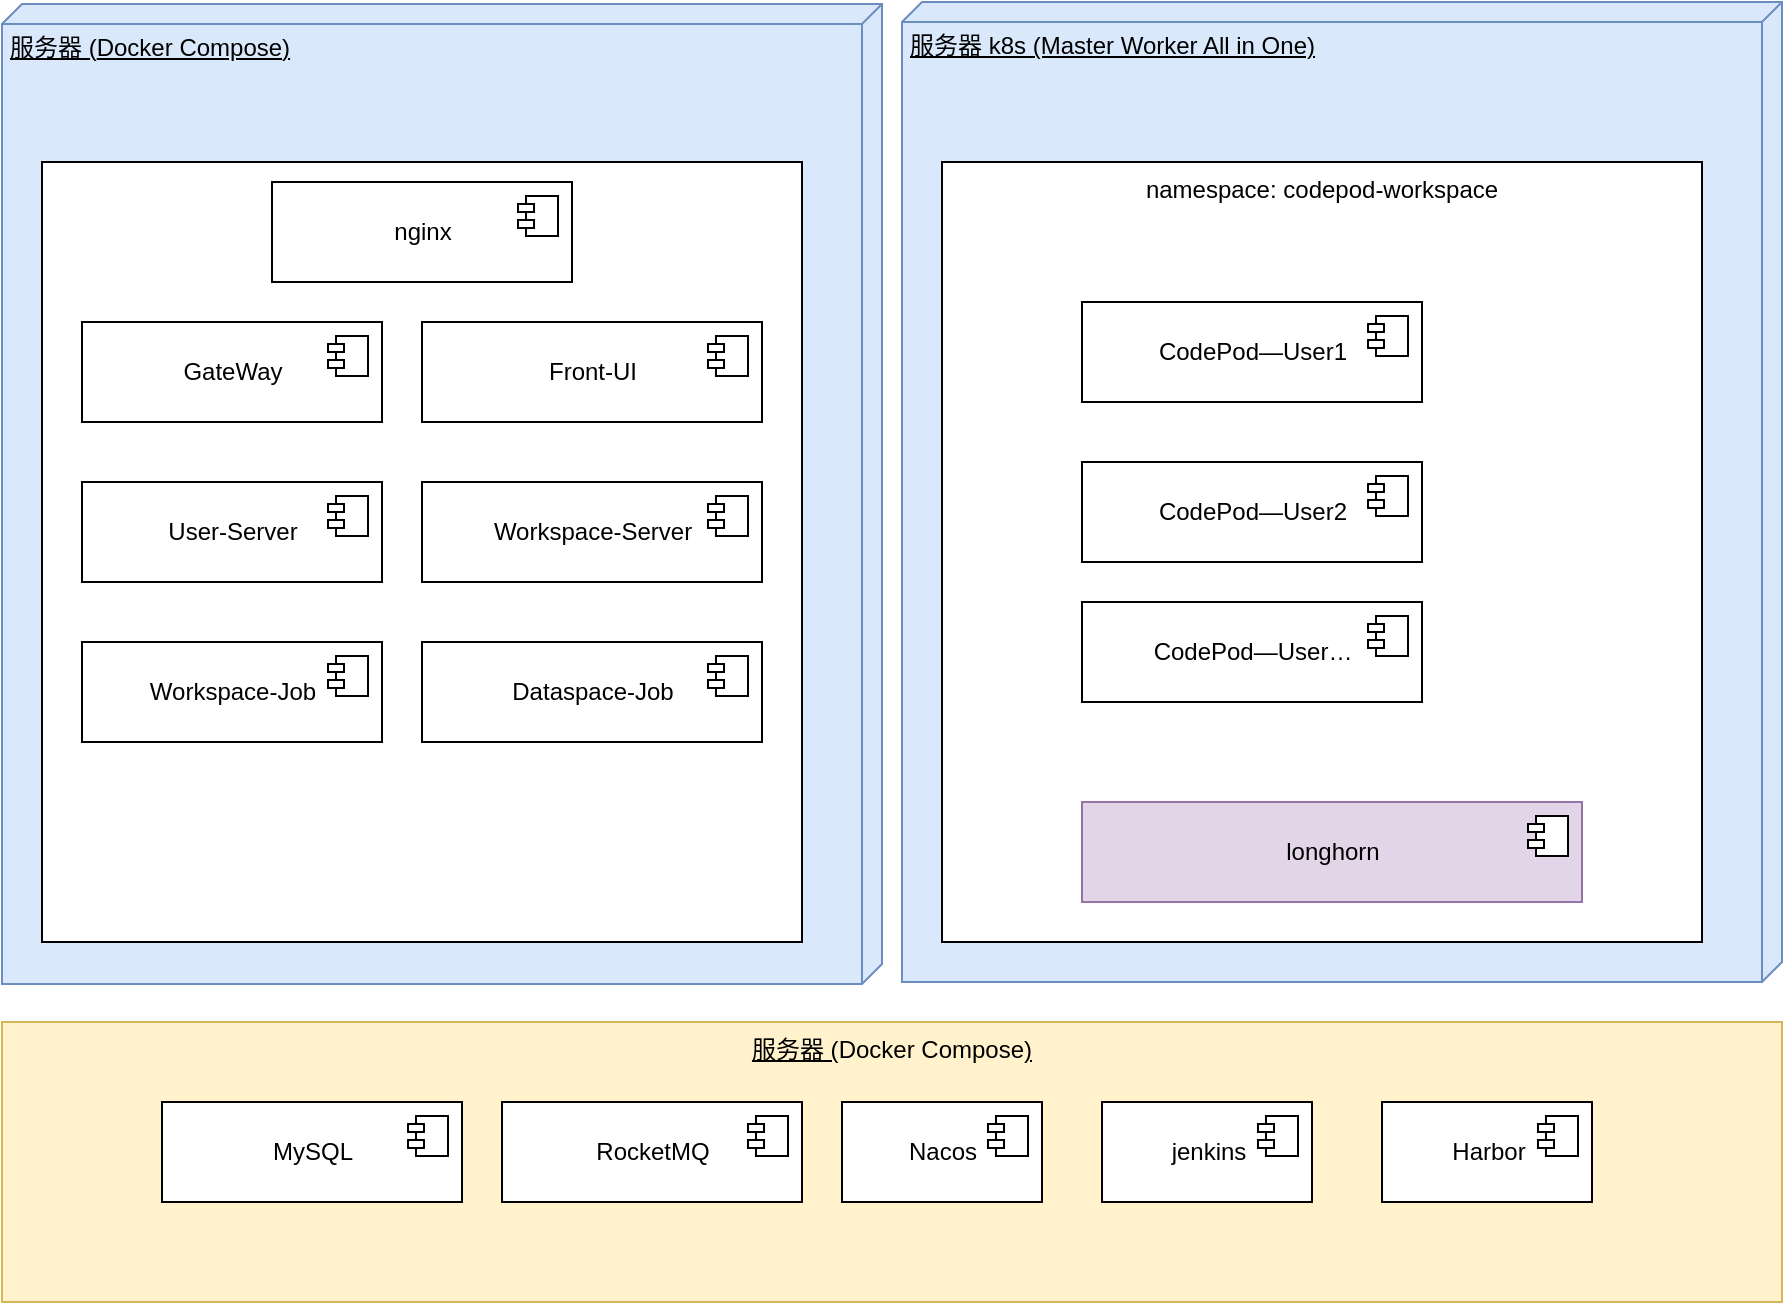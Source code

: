 <mxfile>
    <diagram id="CAmtWDYfucujsJTvXxFi" name="测开环境">
        <mxGraphModel dx="1153" dy="689" grid="1" gridSize="10" guides="1" tooltips="1" connect="1" arrows="1" fold="1" page="1" pageScale="1" pageWidth="827" pageHeight="1169" background="#ffffff" math="0" shadow="0">
            <root>
                <mxCell id="0"/>
                <mxCell id="1" parent="0"/>
                <mxCell id="vGkjnUvjGcAgrpxK7sE_-58" value="服务器 (&lt;span style=&quot;text-align: center;&quot;&gt;Docker Compose&lt;/span&gt;)" style="verticalAlign=top;align=left;spacingTop=8;spacingLeft=2;spacingRight=12;shape=cube;size=10;direction=south;fontStyle=4;html=1;fillColor=#dae8fc;strokeColor=#6c8ebf;" vertex="1" parent="1">
                    <mxGeometry x="240" y="281" width="440" height="490" as="geometry"/>
                </mxCell>
                <mxCell id="17" value="服务器 k8s (Master Worker All in One)" style="verticalAlign=top;align=left;spacingTop=8;spacingLeft=2;spacingRight=12;shape=cube;size=10;direction=south;fontStyle=4;html=1;fillColor=#dae8fc;strokeColor=#6c8ebf;" parent="1" vertex="1">
                    <mxGeometry x="690" y="280" width="440" height="490" as="geometry"/>
                </mxCell>
                <mxCell id="18" value="" style="rounded=0;whiteSpace=wrap;html=1;verticalAlign=top;" parent="1" vertex="1">
                    <mxGeometry x="260" y="360" width="380" height="390" as="geometry"/>
                </mxCell>
                <mxCell id="11" value="GateWay" style="html=1;dropTarget=0;movable=1;resizable=1;rotatable=1;deletable=1;editable=1;connectable=1;" parent="1" vertex="1">
                    <mxGeometry x="280" y="440" width="150" height="50" as="geometry"/>
                </mxCell>
                <mxCell id="12" value="" style="shape=module;jettyWidth=8;jettyHeight=4;" parent="11" vertex="1">
                    <mxGeometry x="1" width="20" height="20" relative="1" as="geometry">
                        <mxPoint x="-27" y="7" as="offset"/>
                    </mxGeometry>
                </mxCell>
                <mxCell id="20" value="User-Server" style="html=1;dropTarget=0;movable=1;resizable=1;rotatable=1;deletable=1;editable=1;connectable=1;" parent="1" vertex="1">
                    <mxGeometry x="280" y="520" width="150" height="50" as="geometry"/>
                </mxCell>
                <mxCell id="21" value="" style="shape=module;jettyWidth=8;jettyHeight=4;" parent="20" vertex="1">
                    <mxGeometry x="1" width="20" height="20" relative="1" as="geometry">
                        <mxPoint x="-27" y="7" as="offset"/>
                    </mxGeometry>
                </mxCell>
                <mxCell id="22" value="Workspace-Server" style="html=1;dropTarget=0;movable=1;resizable=1;rotatable=1;deletable=1;editable=1;connectable=1;" parent="1" vertex="1">
                    <mxGeometry x="450" y="520" width="170" height="50" as="geometry"/>
                </mxCell>
                <mxCell id="23" value="" style="shape=module;jettyWidth=8;jettyHeight=4;" parent="22" vertex="1">
                    <mxGeometry x="1" width="20" height="20" relative="1" as="geometry">
                        <mxPoint x="-27" y="7" as="offset"/>
                    </mxGeometry>
                </mxCell>
                <mxCell id="24" value="Workspace-Job" style="html=1;dropTarget=0;movable=1;resizable=1;rotatable=1;deletable=1;editable=1;connectable=1;" parent="1" vertex="1">
                    <mxGeometry x="280" y="600" width="150" height="50" as="geometry"/>
                </mxCell>
                <mxCell id="25" value="" style="shape=module;jettyWidth=8;jettyHeight=4;" parent="24" vertex="1">
                    <mxGeometry x="1" width="20" height="20" relative="1" as="geometry">
                        <mxPoint x="-27" y="7" as="offset"/>
                    </mxGeometry>
                </mxCell>
                <mxCell id="26" value="Dataspace-Job" style="html=1;dropTarget=0;movable=1;resizable=1;rotatable=1;deletable=1;editable=1;connectable=1;" parent="1" vertex="1">
                    <mxGeometry x="450" y="600" width="170" height="50" as="geometry"/>
                </mxCell>
                <mxCell id="27" value="" style="shape=module;jettyWidth=8;jettyHeight=4;" parent="26" vertex="1">
                    <mxGeometry x="1" width="20" height="20" relative="1" as="geometry">
                        <mxPoint x="-27" y="7" as="offset"/>
                    </mxGeometry>
                </mxCell>
                <mxCell id="28" value="namespace: codepod-workspace" style="rounded=0;whiteSpace=wrap;html=1;verticalAlign=top;" parent="1" vertex="1">
                    <mxGeometry x="710" y="360" width="380" height="390" as="geometry"/>
                </mxCell>
                <mxCell id="29" value="CodePod—User1" style="html=1;dropTarget=0;movable=1;resizable=1;rotatable=1;deletable=1;editable=1;connectable=1;" parent="1" vertex="1">
                    <mxGeometry x="780" y="430" width="170" height="50" as="geometry"/>
                </mxCell>
                <mxCell id="30" value="" style="shape=module;jettyWidth=8;jettyHeight=4;" parent="29" vertex="1">
                    <mxGeometry x="1" width="20" height="20" relative="1" as="geometry">
                        <mxPoint x="-27" y="7" as="offset"/>
                    </mxGeometry>
                </mxCell>
                <mxCell id="31" value="CodePod—User2" style="html=1;dropTarget=0;movable=1;resizable=1;rotatable=1;deletable=1;editable=1;connectable=1;" parent="1" vertex="1">
                    <mxGeometry x="780" y="510" width="170" height="50" as="geometry"/>
                </mxCell>
                <mxCell id="32" value="" style="shape=module;jettyWidth=8;jettyHeight=4;" parent="31" vertex="1">
                    <mxGeometry x="1" width="20" height="20" relative="1" as="geometry">
                        <mxPoint x="-27" y="7" as="offset"/>
                    </mxGeometry>
                </mxCell>
                <mxCell id="33" value="CodePod—User…" style="html=1;dropTarget=0;movable=1;resizable=1;rotatable=1;deletable=1;editable=1;connectable=1;" parent="1" vertex="1">
                    <mxGeometry x="780" y="580" width="170" height="50" as="geometry"/>
                </mxCell>
                <mxCell id="34" value="" style="shape=module;jettyWidth=8;jettyHeight=4;" parent="33" vertex="1">
                    <mxGeometry x="1" width="20" height="20" relative="1" as="geometry">
                        <mxPoint x="-27" y="7" as="offset"/>
                    </mxGeometry>
                </mxCell>
                <mxCell id="45" value="nginx" style="html=1;dropTarget=0;movable=1;resizable=1;rotatable=1;deletable=1;editable=1;connectable=1;" parent="1" vertex="1">
                    <mxGeometry x="375" y="370" width="150" height="50" as="geometry"/>
                </mxCell>
                <mxCell id="46" value="" style="shape=module;jettyWidth=8;jettyHeight=4;" parent="45" vertex="1">
                    <mxGeometry x="1" width="20" height="20" relative="1" as="geometry">
                        <mxPoint x="-27" y="7" as="offset"/>
                    </mxGeometry>
                </mxCell>
                <mxCell id="50" value="Front-UI" style="html=1;dropTarget=0;movable=1;resizable=1;rotatable=1;deletable=1;editable=1;connectable=1;" parent="1" vertex="1">
                    <mxGeometry x="450" y="440" width="170" height="50" as="geometry"/>
                </mxCell>
                <mxCell id="51" value="" style="shape=module;jettyWidth=8;jettyHeight=4;" parent="50" vertex="1">
                    <mxGeometry x="1" width="20" height="20" relative="1" as="geometry">
                        <mxPoint x="-27" y="7" as="offset"/>
                    </mxGeometry>
                </mxCell>
                <mxCell id="1ZqNvHrauiWmupzvo6dR-59" value="&lt;span style=&quot;text-align: left; text-decoration-line: underline;&quot;&gt;服务器 (&lt;/span&gt;&lt;span style=&quot;border-color: var(--border-color);&quot;&gt;Docker Compose&lt;/span&gt;&lt;span style=&quot;text-align: left; text-decoration-line: underline;&quot;&gt;)&lt;/span&gt;" style="rounded=0;whiteSpace=wrap;html=1;verticalAlign=top;fillColor=#fff2cc;strokeColor=#d6b656;" parent="1" vertex="1">
                    <mxGeometry x="240" y="790" width="890" height="140" as="geometry"/>
                </mxCell>
                <mxCell id="36" value="MySQL" style="html=1;dropTarget=0;movable=1;resizable=1;rotatable=1;deletable=1;editable=1;connectable=1;" parent="1" vertex="1">
                    <mxGeometry x="320" y="830" width="150" height="50" as="geometry"/>
                </mxCell>
                <mxCell id="37" value="" style="shape=module;jettyWidth=8;jettyHeight=4;" parent="36" vertex="1">
                    <mxGeometry x="1" width="20" height="20" relative="1" as="geometry">
                        <mxPoint x="-27" y="7" as="offset"/>
                    </mxGeometry>
                </mxCell>
                <mxCell id="38" value="RocketMQ" style="html=1;dropTarget=0;movable=1;resizable=1;rotatable=1;deletable=1;editable=1;connectable=1;" parent="1" vertex="1">
                    <mxGeometry x="490" y="830" width="150" height="50" as="geometry"/>
                </mxCell>
                <mxCell id="39" value="" style="shape=module;jettyWidth=8;jettyHeight=4;" parent="38" vertex="1">
                    <mxGeometry x="1" width="20" height="20" relative="1" as="geometry">
                        <mxPoint x="-27" y="7" as="offset"/>
                    </mxGeometry>
                </mxCell>
                <mxCell id="42" value="Nacos" style="html=1;dropTarget=0;movable=1;resizable=1;rotatable=1;deletable=1;editable=1;connectable=1;" parent="1" vertex="1">
                    <mxGeometry x="660" y="830" width="100" height="50" as="geometry"/>
                </mxCell>
                <mxCell id="43" value="" style="shape=module;jettyWidth=8;jettyHeight=4;" parent="42" vertex="1">
                    <mxGeometry x="1" width="20" height="20" relative="1" as="geometry">
                        <mxPoint x="-27" y="7" as="offset"/>
                    </mxGeometry>
                </mxCell>
                <mxCell id="56" value="jenkins" style="html=1;dropTarget=0;movable=1;resizable=1;rotatable=1;deletable=1;editable=1;connectable=1;" parent="1" vertex="1">
                    <mxGeometry x="790" y="830" width="105" height="50" as="geometry"/>
                </mxCell>
                <mxCell id="57" value="" style="shape=module;jettyWidth=8;jettyHeight=4;" parent="56" vertex="1">
                    <mxGeometry x="1" width="20" height="20" relative="1" as="geometry">
                        <mxPoint x="-27" y="7" as="offset"/>
                    </mxGeometry>
                </mxCell>
                <mxCell id="StzZy81D_xUvkuqRyOlx-58" value="Harbor" style="html=1;dropTarget=0;movable=1;resizable=1;rotatable=1;deletable=1;editable=1;connectable=1;" parent="1" vertex="1">
                    <mxGeometry x="930" y="830" width="105" height="50" as="geometry"/>
                </mxCell>
                <mxCell id="StzZy81D_xUvkuqRyOlx-59" value="" style="shape=module;jettyWidth=8;jettyHeight=4;" parent="StzZy81D_xUvkuqRyOlx-58" vertex="1">
                    <mxGeometry x="1" width="20" height="20" relative="1" as="geometry">
                        <mxPoint x="-27" y="7" as="offset"/>
                    </mxGeometry>
                </mxCell>
                <mxCell id="vGkjnUvjGcAgrpxK7sE_-60" value="longhorn" style="html=1;dropTarget=0;movable=1;resizable=1;rotatable=1;deletable=1;editable=1;connectable=1;fillColor=#e1d5e7;strokeColor=#9673a6;" vertex="1" parent="1">
                    <mxGeometry x="780" y="680" width="250" height="50" as="geometry"/>
                </mxCell>
                <mxCell id="vGkjnUvjGcAgrpxK7sE_-61" value="" style="shape=module;jettyWidth=8;jettyHeight=4;" vertex="1" parent="vGkjnUvjGcAgrpxK7sE_-60">
                    <mxGeometry x="1" width="20" height="20" relative="1" as="geometry">
                        <mxPoint x="-27" y="7" as="offset"/>
                    </mxGeometry>
                </mxCell>
            </root>
        </mxGraphModel>
    </diagram>
    <diagram id="rctp01AAbrQpIfx5ytfz" name="私有化环境">
        <mxGraphModel dx="1214" dy="725" grid="1" gridSize="10" guides="1" tooltips="1" connect="1" arrows="1" fold="1" page="1" pageScale="1" pageWidth="827" pageHeight="1169" background="#ffffff" math="0" shadow="0">
            <root>
                <mxCell id="0"/>
                <mxCell id="1" parent="0"/>
                <mxCell id="EFqK1OsE1tqi-KJnkShq-35" value="K8S 集群" style="rounded=0;whiteSpace=wrap;html=1;verticalAlign=top;align=left;fontSize=15;fillColor=#dae8fc;strokeColor=#6c8ebf;dashed=1;" parent="1" vertex="1">
                    <mxGeometry x="180" y="480" width="1280" height="650" as="geometry"/>
                </mxCell>
                <mxCell id="EFqK1OsE1tqi-KJnkShq-27" style="edgeStyle=none;html=1;fontColor=none;endArrow=none;endFill=0;" parent="1" source="vAbi1HSufWRckFC2J_ei-5" target="vAbi1HSufWRckFC2J_ei-6" edge="1">
                    <mxGeometry relative="1" as="geometry"/>
                </mxCell>
                <mxCell id="vAbi1HSufWRckFC2J_ei-5" value="企业网设备（内网DNS）" style="verticalAlign=middle;align=center;spacingTop=8;spacingLeft=2;spacingRight=12;shape=cube;size=10;direction=south;fontStyle=4;html=1;fillColor=#e1d5e7;strokeColor=#9673a6;" parent="1" vertex="1">
                    <mxGeometry x="492.5" y="110" width="485" height="80" as="geometry"/>
                </mxCell>
                <mxCell id="EFqK1OsE1tqi-KJnkShq-18" style="edgeStyle=none;html=1;fontColor=none;endArrow=none;endFill=0;" parent="1" source="vAbi1HSufWRckFC2J_ei-6" target="vAbi1HSufWRckFC2J_ei-9" edge="1">
                    <mxGeometry relative="1" as="geometry"/>
                </mxCell>
                <mxCell id="vAbi1HSufWRckFC2J_ei-82" value="" style="group" parent="1" vertex="1" connectable="0">
                    <mxGeometry x="1130" y="240" width="290" height="190" as="geometry"/>
                </mxCell>
                <mxCell id="vAbi1HSufWRckFC2J_ei-54" value="虚拟机&amp;nbsp; x3" style="verticalAlign=top;align=left;spacingTop=8;spacingLeft=2;spacingRight=12;shape=cube;size=10;direction=south;fontStyle=4;html=1;container=0;" parent="vAbi1HSufWRckFC2J_ei-82" vertex="1">
                    <mxGeometry width="290.0" height="190.0" as="geometry"/>
                </mxCell>
                <mxCell id="vAbi1HSufWRckFC2J_ei-26" value="Nacos" style="html=1;dropTarget=0;movable=1;resizable=1;rotatable=1;deletable=1;editable=1;connectable=1;" parent="vAbi1HSufWRckFC2J_ei-82" vertex="1">
                    <mxGeometry x="21.481" y="65.143" width="96.667" height="43.429" as="geometry"/>
                </mxCell>
                <mxCell id="vAbi1HSufWRckFC2J_ei-27" value="" style="shape=module;jettyWidth=8;jettyHeight=4;" parent="vAbi1HSufWRckFC2J_ei-26" vertex="1">
                    <mxGeometry x="1" width="20" height="20" relative="1" as="geometry">
                        <mxPoint x="-27" y="7" as="offset"/>
                    </mxGeometry>
                </mxCell>
                <mxCell id="vAbi1HSufWRckFC2J_ei-55" value="Nacos" style="html=1;dropTarget=0;movable=1;resizable=1;rotatable=1;deletable=1;editable=1;connectable=1;" parent="vAbi1HSufWRckFC2J_ei-82" vertex="1">
                    <mxGeometry x="161.111" y="65.143" width="96.667" height="43.429" as="geometry"/>
                </mxCell>
                <mxCell id="vAbi1HSufWRckFC2J_ei-56" value="" style="shape=module;jettyWidth=8;jettyHeight=4;" parent="vAbi1HSufWRckFC2J_ei-55" vertex="1">
                    <mxGeometry x="1" width="20" height="20" relative="1" as="geometry">
                        <mxPoint x="-27" y="7" as="offset"/>
                    </mxGeometry>
                </mxCell>
                <mxCell id="vAbi1HSufWRckFC2J_ei-61" style="edgeStyle=none;html=1;endArrow=none;endFill=0;" parent="vAbi1HSufWRckFC2J_ei-82" source="vAbi1HSufWRckFC2J_ei-26" target="vAbi1HSufWRckFC2J_ei-55" edge="1">
                    <mxGeometry relative="1" as="geometry"/>
                </mxCell>
                <mxCell id="vAbi1HSufWRckFC2J_ei-57" value="Nacos" style="html=1;dropTarget=0;movable=1;resizable=1;rotatable=1;deletable=1;editable=1;connectable=1;" parent="vAbi1HSufWRckFC2J_ei-82" vertex="1">
                    <mxGeometry x="85.926" y="132.327" width="96.667" height="41.387" as="geometry"/>
                </mxCell>
                <mxCell id="vAbi1HSufWRckFC2J_ei-58" value="" style="shape=module;jettyWidth=8;jettyHeight=4;" parent="vAbi1HSufWRckFC2J_ei-57" vertex="1">
                    <mxGeometry x="1" width="20" height="20" relative="1" as="geometry">
                        <mxPoint x="-27" y="7" as="offset"/>
                    </mxGeometry>
                </mxCell>
                <mxCell id="vAbi1HSufWRckFC2J_ei-59" style="edgeStyle=none;html=1;endArrow=none;endFill=0;" parent="vAbi1HSufWRckFC2J_ei-82" source="vAbi1HSufWRckFC2J_ei-26" target="vAbi1HSufWRckFC2J_ei-57" edge="1">
                    <mxGeometry relative="1" as="geometry"/>
                </mxCell>
                <mxCell id="vAbi1HSufWRckFC2J_ei-60" style="edgeStyle=none;html=1;endArrow=none;endFill=0;" parent="vAbi1HSufWRckFC2J_ei-82" source="vAbi1HSufWRckFC2J_ei-55" target="vAbi1HSufWRckFC2J_ei-57" edge="1">
                    <mxGeometry relative="1" as="geometry"/>
                </mxCell>
                <mxCell id="EFqK1OsE1tqi-KJnkShq-39" value="keepalived" style="html=1;dropTarget=0;movable=1;resizable=1;rotatable=1;deletable=1;editable=1;connectable=1;" parent="vAbi1HSufWRckFC2J_ei-82" vertex="1">
                    <mxGeometry x="85.926" y="21.714" width="128.889" height="32.571" as="geometry"/>
                </mxCell>
                <mxCell id="EFqK1OsE1tqi-KJnkShq-40" value="" style="shape=module;jettyWidth=8;jettyHeight=4;" parent="EFqK1OsE1tqi-KJnkShq-39" vertex="1">
                    <mxGeometry x="1" width="20" height="20" relative="1" as="geometry">
                        <mxPoint x="-27" y="7" as="offset"/>
                    </mxGeometry>
                </mxCell>
                <mxCell id="vAbi1HSufWRckFC2J_ei-83" value="" style="group" parent="1" vertex="1" connectable="0">
                    <mxGeometry x="1080" y="1190" width="270" height="175" as="geometry"/>
                </mxCell>
                <mxCell id="vAbi1HSufWRckFC2J_ei-49" value="虚拟机&amp;nbsp; x2" style="verticalAlign=top;align=left;spacingTop=8;spacingLeft=2;spacingRight=12;shape=cube;size=10;direction=south;fontStyle=4;html=1;container=0;" parent="vAbi1HSufWRckFC2J_ei-83" vertex="1">
                    <mxGeometry width="270" height="175" as="geometry"/>
                </mxCell>
                <mxCell id="vAbi1HSufWRckFC2J_ei-24" value="RocketMQ NameSvr" style="html=1;dropTarget=0;movable=1;resizable=1;rotatable=1;deletable=1;editable=1;connectable=1;" parent="vAbi1HSufWRckFC2J_ei-83" vertex="1">
                    <mxGeometry x="40" y="50" width="180" height="38.12" as="geometry"/>
                </mxCell>
                <mxCell id="vAbi1HSufWRckFC2J_ei-25" value="" style="shape=module;jettyWidth=8;jettyHeight=4;" parent="vAbi1HSufWRckFC2J_ei-24" vertex="1">
                    <mxGeometry x="1" width="20" height="20" relative="1" as="geometry">
                        <mxPoint x="-27" y="7" as="offset"/>
                    </mxGeometry>
                </mxCell>
                <mxCell id="vAbi1HSufWRckFC2J_ei-50" value="RocketMQ Broker" style="html=1;dropTarget=0;movable=1;resizable=1;rotatable=1;deletable=1;editable=1;connectable=1;" parent="vAbi1HSufWRckFC2J_ei-83" vertex="1">
                    <mxGeometry x="40" y="100" width="180" height="38.12" as="geometry"/>
                </mxCell>
                <mxCell id="vAbi1HSufWRckFC2J_ei-51" value="" style="shape=module;jettyWidth=8;jettyHeight=4;" parent="vAbi1HSufWRckFC2J_ei-50" vertex="1">
                    <mxGeometry x="1" width="20" height="20" relative="1" as="geometry">
                        <mxPoint x="-27" y="7" as="offset"/>
                    </mxGeometry>
                </mxCell>
                <mxCell id="vAbi1HSufWRckFC2J_ei-53" value="2m2s" style="text;html=1;align=center;verticalAlign=middle;resizable=0;points=[];autosize=1;strokeColor=none;fillColor=none;" parent="vAbi1HSufWRckFC2J_ei-83" vertex="1">
                    <mxGeometry x="100" y="145" width="50" height="30" as="geometry"/>
                </mxCell>
                <mxCell id="EFqK1OsE1tqi-KJnkShq-11" value="" style="group" parent="1" vertex="1" connectable="0">
                    <mxGeometry x="605" y="510" width="270" height="340" as="geometry"/>
                </mxCell>
                <mxCell id="vAbi1HSufWRckFC2J_ei-33" value="虚拟机 Worker x N" style="verticalAlign=top;align=left;spacingTop=8;spacingLeft=2;spacingRight=12;shape=cube;size=10;direction=south;fontStyle=4;html=1;" parent="EFqK1OsE1tqi-KJnkShq-11" vertex="1">
                    <mxGeometry width="270" height="340" as="geometry"/>
                </mxCell>
                <mxCell id="vAbi1HSufWRckFC2J_ei-38" value="" style="group" parent="EFqK1OsE1tqi-KJnkShq-11" vertex="1" connectable="0">
                    <mxGeometry x="30" y="60" width="200" height="250" as="geometry"/>
                </mxCell>
                <mxCell id="vAbi1HSufWRckFC2J_ei-39" value="namespace: codepod-workspace" style="rounded=0;whiteSpace=wrap;html=1;verticalAlign=top;" parent="vAbi1HSufWRckFC2J_ei-38" vertex="1">
                    <mxGeometry width="200" height="250" as="geometry"/>
                </mxCell>
                <mxCell id="vAbi1HSufWRckFC2J_ei-40" value="CodePod—User1" style="html=1;dropTarget=0;movable=1;resizable=1;rotatable=1;deletable=1;editable=1;connectable=1;" parent="vAbi1HSufWRckFC2J_ei-38" vertex="1">
                    <mxGeometry x="10" y="50" width="170" height="50" as="geometry"/>
                </mxCell>
                <mxCell id="vAbi1HSufWRckFC2J_ei-41" value="" style="shape=module;jettyWidth=8;jettyHeight=4;" parent="vAbi1HSufWRckFC2J_ei-40" vertex="1">
                    <mxGeometry x="1" width="20" height="20" relative="1" as="geometry">
                        <mxPoint x="-27" y="7" as="offset"/>
                    </mxGeometry>
                </mxCell>
                <mxCell id="vAbi1HSufWRckFC2J_ei-42" value="CodePod—User2" style="html=1;dropTarget=0;movable=1;resizable=1;rotatable=1;deletable=1;editable=1;connectable=1;" parent="vAbi1HSufWRckFC2J_ei-38" vertex="1">
                    <mxGeometry x="10" y="110" width="170" height="50" as="geometry"/>
                </mxCell>
                <mxCell id="vAbi1HSufWRckFC2J_ei-43" value="" style="shape=module;jettyWidth=8;jettyHeight=4;" parent="vAbi1HSufWRckFC2J_ei-42" vertex="1">
                    <mxGeometry x="1" width="20" height="20" relative="1" as="geometry">
                        <mxPoint x="-27" y="7" as="offset"/>
                    </mxGeometry>
                </mxCell>
                <mxCell id="vAbi1HSufWRckFC2J_ei-44" value="CodePod—User…" style="html=1;dropTarget=0;movable=1;resizable=1;rotatable=1;deletable=1;editable=1;connectable=1;" parent="vAbi1HSufWRckFC2J_ei-38" vertex="1">
                    <mxGeometry x="10" y="170" width="170" height="50" as="geometry"/>
                </mxCell>
                <mxCell id="vAbi1HSufWRckFC2J_ei-45" value="" style="shape=module;jettyWidth=8;jettyHeight=4;" parent="vAbi1HSufWRckFC2J_ei-44" vertex="1">
                    <mxGeometry x="1" width="20" height="20" relative="1" as="geometry">
                        <mxPoint x="-27" y="7" as="offset"/>
                    </mxGeometry>
                </mxCell>
                <mxCell id="EFqK1OsE1tqi-KJnkShq-17" style="edgeStyle=none;html=1;fontColor=none;endArrow=none;endFill=0;" parent="1" source="vAbi1HSufWRckFC2J_ei-78" target="vAbi1HSufWRckFC2J_ei-6" edge="1">
                    <mxGeometry relative="1" as="geometry">
                        <mxPoint x="385.556" y="510" as="sourcePoint"/>
                    </mxGeometry>
                </mxCell>
                <mxCell id="EFqK1OsE1tqi-KJnkShq-19" style="edgeStyle=none;html=1;fontColor=none;endArrow=none;endFill=0;" parent="1" source="vAbi1HSufWRckFC2J_ei-54" target="vAbi1HSufWRckFC2J_ei-6" edge="1">
                    <mxGeometry relative="1" as="geometry"/>
                </mxCell>
                <mxCell id="EFqK1OsE1tqi-KJnkShq-20" style="edgeStyle=none;html=1;fontColor=none;endArrow=none;endFill=0;" parent="1" source="vAbi1HSufWRckFC2J_ei-33" target="vAbi1HSufWRckFC2J_ei-6" edge="1">
                    <mxGeometry relative="1" as="geometry"/>
                </mxCell>
                <mxCell id="EFqK1OsE1tqi-KJnkShq-22" style="edgeStyle=none;html=1;fontColor=none;endArrow=none;endFill=0;" parent="1" source="vAbi1HSufWRckFC2J_ei-9" target="vAbi1HSufWRckFC2J_ei-54" edge="1">
                    <mxGeometry relative="1" as="geometry"/>
                </mxCell>
                <mxCell id="EFqK1OsE1tqi-KJnkShq-23" value="" style="group" parent="1" vertex="1" connectable="0">
                    <mxGeometry x="360" y="1190" width="270" height="175" as="geometry"/>
                </mxCell>
                <mxCell id="vAbi1HSufWRckFC2J_ei-23" value="虚拟机&amp;nbsp; x2" style="verticalAlign=top;align=left;spacingTop=8;spacingLeft=2;spacingRight=12;shape=cube;size=10;direction=south;fontStyle=4;html=1;container=0;" parent="EFqK1OsE1tqi-KJnkShq-23" vertex="1">
                    <mxGeometry width="270" height="175" as="geometry"/>
                </mxCell>
                <mxCell id="vAbi1HSufWRckFC2J_ei-30" value="MySQL Master" style="html=1;dropTarget=0;movable=1;resizable=1;rotatable=1;deletable=1;editable=1;connectable=1;" parent="EFqK1OsE1tqi-KJnkShq-23" vertex="1">
                    <mxGeometry x="65" y="60" width="140" height="48.12" as="geometry"/>
                </mxCell>
                <mxCell id="vAbi1HSufWRckFC2J_ei-31" value="" style="shape=module;jettyWidth=8;jettyHeight=4;" parent="vAbi1HSufWRckFC2J_ei-30" vertex="1">
                    <mxGeometry x="1" width="20" height="20" relative="1" as="geometry">
                        <mxPoint x="-27" y="7" as="offset"/>
                    </mxGeometry>
                </mxCell>
                <mxCell id="vAbi1HSufWRckFC2J_ei-46" value="MySQL Slave" style="html=1;dropTarget=0;movable=1;resizable=1;rotatable=1;deletable=1;editable=1;connectable=1;" parent="EFqK1OsE1tqi-KJnkShq-23" vertex="1">
                    <mxGeometry x="65" y="120" width="140" height="48.12" as="geometry"/>
                </mxCell>
                <mxCell id="vAbi1HSufWRckFC2J_ei-47" value="" style="shape=module;jettyWidth=8;jettyHeight=4;" parent="vAbi1HSufWRckFC2J_ei-46" vertex="1">
                    <mxGeometry x="1" width="20" height="20" relative="1" as="geometry">
                        <mxPoint x="-27" y="7" as="offset"/>
                    </mxGeometry>
                </mxCell>
                <mxCell id="vAbi1HSufWRckFC2J_ei-48" style="edgeStyle=none;html=1;endArrow=none;endFill=0;" parent="EFqK1OsE1tqi-KJnkShq-23" source="vAbi1HSufWRckFC2J_ei-30" target="vAbi1HSufWRckFC2J_ei-46" edge="1">
                    <mxGeometry relative="1" as="geometry"/>
                </mxCell>
                <mxCell id="EFqK1OsE1tqi-KJnkShq-62" value="keepalived" style="html=1;dropTarget=0;movable=1;resizable=1;rotatable=1;deletable=1;editable=1;connectable=1;" parent="EFqK1OsE1tqi-KJnkShq-23" vertex="1">
                    <mxGeometry x="75" y="20" width="120" height="30" as="geometry"/>
                </mxCell>
                <mxCell id="EFqK1OsE1tqi-KJnkShq-63" value="" style="shape=module;jettyWidth=8;jettyHeight=4;" parent="EFqK1OsE1tqi-KJnkShq-62" vertex="1">
                    <mxGeometry x="1" width="20" height="20" relative="1" as="geometry">
                        <mxPoint x="-27" y="7" as="offset"/>
                    </mxGeometry>
                </mxCell>
                <mxCell id="vAbi1HSufWRckFC2J_ei-78" value="虚拟机&amp;nbsp; Master x3" style="verticalAlign=top;align=left;spacingTop=8;spacingLeft=2;spacingRight=12;shape=cube;size=10;direction=south;fontStyle=4;html=1;" parent="1" vertex="1">
                    <mxGeometry x="270" y="510" width="210" height="80" as="geometry"/>
                </mxCell>
                <mxCell id="EFqK1OsE1tqi-KJnkShq-36" value="" style="group" parent="1" vertex="1" connectable="0">
                    <mxGeometry x="1030" y="510" width="290" height="340" as="geometry"/>
                </mxCell>
                <mxCell id="vAbi1HSufWRckFC2J_ei-9" value="虚拟机 Worker x2" style="verticalAlign=top;align=left;spacingTop=8;spacingLeft=2;spacingRight=12;shape=cube;size=10;direction=south;fontStyle=4;html=1;" parent="EFqK1OsE1tqi-KJnkShq-36" vertex="1">
                    <mxGeometry width="290" height="340" as="geometry"/>
                </mxCell>
                <mxCell id="vAbi1HSufWRckFC2J_ei-19" value="namespace: codepod-server" style="rounded=0;whiteSpace=wrap;html=1;verticalAlign=top;" parent="EFqK1OsE1tqi-KJnkShq-36" vertex="1">
                    <mxGeometry x="20" y="80" width="240" height="170" as="geometry"/>
                </mxCell>
                <mxCell id="vAbi1HSufWRckFC2J_ei-20" value="Server Components" style="html=1;dropTarget=0;movable=1;resizable=1;rotatable=1;deletable=1;editable=1;connectable=1;fontSize=15;" parent="EFqK1OsE1tqi-KJnkShq-36" vertex="1">
                    <mxGeometry x="50" y="130" width="180" height="50" as="geometry"/>
                </mxCell>
                <mxCell id="vAbi1HSufWRckFC2J_ei-21" value="" style="shape=module;jettyWidth=8;jettyHeight=4;" parent="vAbi1HSufWRckFC2J_ei-20" vertex="1">
                    <mxGeometry x="1" width="20" height="20" relative="1" as="geometry">
                        <mxPoint x="-27" y="7" as="offset"/>
                    </mxGeometry>
                </mxCell>
                <mxCell id="EFqK1OsE1tqi-KJnkShq-42" value="虚拟机 Worker x 2" style="verticalAlign=top;align=left;spacingTop=8;spacingLeft=2;spacingRight=12;shape=cube;size=10;direction=south;fontStyle=4;html=1;" parent="1" vertex="1">
                    <mxGeometry x="215" y="660" width="305" height="200" as="geometry"/>
                </mxCell>
                <mxCell id="EFqK1OsE1tqi-KJnkShq-51" value="Harbor" style="html=1;dropTarget=0;movable=1;resizable=1;rotatable=1;deletable=1;editable=1;connectable=1;" parent="1" vertex="1">
                    <mxGeometry x="240" y="725" width="115" height="50" as="geometry"/>
                </mxCell>
                <mxCell id="EFqK1OsE1tqi-KJnkShq-52" value="" style="shape=module;jettyWidth=8;jettyHeight=4;" parent="EFqK1OsE1tqi-KJnkShq-51" vertex="1">
                    <mxGeometry x="1" width="20" height="20" relative="1" as="geometry">
                        <mxPoint x="-27" y="7" as="offset"/>
                    </mxGeometry>
                </mxCell>
                <mxCell id="EFqK1OsE1tqi-KJnkShq-55" value="Prometheus" style="html=1;dropTarget=0;movable=1;resizable=1;rotatable=1;deletable=1;editable=1;connectable=1;" parent="1" vertex="1">
                    <mxGeometry x="380" y="725" width="115" height="50" as="geometry"/>
                </mxCell>
                <mxCell id="EFqK1OsE1tqi-KJnkShq-56" value="" style="shape=module;jettyWidth=8;jettyHeight=4;" parent="EFqK1OsE1tqi-KJnkShq-55" vertex="1">
                    <mxGeometry x="1" width="20" height="20" relative="1" as="geometry">
                        <mxPoint x="-27" y="7" as="offset"/>
                    </mxGeometry>
                </mxCell>
                <mxCell id="EFqK1OsE1tqi-KJnkShq-57" value="Grafana" style="html=1;dropTarget=0;movable=1;resizable=1;rotatable=1;deletable=1;editable=1;connectable=1;" parent="1" vertex="1">
                    <mxGeometry x="380" y="790" width="115" height="50" as="geometry"/>
                </mxCell>
                <mxCell id="EFqK1OsE1tqi-KJnkShq-58" value="" style="shape=module;jettyWidth=8;jettyHeight=4;" parent="EFqK1OsE1tqi-KJnkShq-57" vertex="1">
                    <mxGeometry x="1" width="20" height="20" relative="1" as="geometry">
                        <mxPoint x="-27" y="7" as="offset"/>
                    </mxGeometry>
                </mxCell>
                <mxCell id="QD1i0kjurF8h8y5w4040-3" value="" style="group" parent="1" vertex="1" connectable="0">
                    <mxGeometry x="490" y="240" width="490" height="190" as="geometry"/>
                </mxCell>
                <mxCell id="vAbi1HSufWRckFC2J_ei-6" value="虚拟机 x2" style="verticalAlign=top;align=left;spacingTop=8;spacingLeft=2;spacingRight=12;shape=cube;size=10;direction=south;fontStyle=4;html=1;fillColor=#ffe6cc;strokeColor=#d79b00;" parent="QD1i0kjurF8h8y5w4040-3" vertex="1">
                    <mxGeometry width="490" height="190" as="geometry"/>
                </mxCell>
                <mxCell id="vAbi1HSufWRckFC2J_ei-7" value="nginx" style="html=1;dropTarget=0;movable=1;resizable=1;rotatable=1;deletable=1;editable=1;connectable=1;" parent="QD1i0kjurF8h8y5w4040-3" vertex="1">
                    <mxGeometry x="105" y="110" width="120" height="50" as="geometry"/>
                </mxCell>
                <mxCell id="vAbi1HSufWRckFC2J_ei-8" value="" style="shape=module;jettyWidth=8;jettyHeight=4;" parent="vAbi1HSufWRckFC2J_ei-7" vertex="1">
                    <mxGeometry x="1" width="20" height="20" relative="1" as="geometry">
                        <mxPoint x="-27" y="7" as="offset"/>
                    </mxGeometry>
                </mxCell>
                <mxCell id="EFqK1OsE1tqi-KJnkShq-6" style="edgeStyle=none;html=1;endArrow=none;endFill=0;" parent="QD1i0kjurF8h8y5w4040-3" source="EFqK1OsE1tqi-KJnkShq-1" target="vAbi1HSufWRckFC2J_ei-7" edge="1">
                    <mxGeometry relative="1" as="geometry"/>
                </mxCell>
                <mxCell id="EFqK1OsE1tqi-KJnkShq-1" value="nginx" style="html=1;dropTarget=0;movable=1;resizable=1;rotatable=1;deletable=1;editable=1;connectable=1;" parent="QD1i0kjurF8h8y5w4040-3" vertex="1">
                    <mxGeometry x="310" y="110" width="120" height="50" as="geometry"/>
                </mxCell>
                <mxCell id="EFqK1OsE1tqi-KJnkShq-2" value="" style="shape=module;jettyWidth=8;jettyHeight=4;" parent="EFqK1OsE1tqi-KJnkShq-1" vertex="1">
                    <mxGeometry x="1" width="20" height="20" relative="1" as="geometry">
                        <mxPoint x="-27" y="7" as="offset"/>
                    </mxGeometry>
                </mxCell>
                <mxCell id="EFqK1OsE1tqi-KJnkShq-8" value="keepalived" style="html=1;dropTarget=0;movable=1;resizable=1;rotatable=1;deletable=1;editable=1;connectable=1;" parent="QD1i0kjurF8h8y5w4040-3" vertex="1">
                    <mxGeometry x="190" y="30" width="120" height="40" as="geometry"/>
                </mxCell>
                <mxCell id="EFqK1OsE1tqi-KJnkShq-9" value="" style="shape=module;jettyWidth=8;jettyHeight=4;" parent="EFqK1OsE1tqi-KJnkShq-8" vertex="1">
                    <mxGeometry x="1" width="20" height="20" relative="1" as="geometry">
                        <mxPoint x="-27" y="7" as="offset"/>
                    </mxGeometry>
                </mxCell>
                <mxCell id="_m1Fh2HmjgsSsvChBEff-4" style="edgeStyle=none;html=1;endArrow=none;endFill=0;" parent="1" source="vAbi1HSufWRckFC2J_ei-23" target="EFqK1OsE1tqi-KJnkShq-35" edge="1">
                    <mxGeometry relative="1" as="geometry"/>
                </mxCell>
                <mxCell id="_m1Fh2HmjgsSsvChBEff-5" style="edgeStyle=none;html=1;endArrow=none;endFill=0;" parent="1" source="vAbi1HSufWRckFC2J_ei-49" target="EFqK1OsE1tqi-KJnkShq-35" edge="1">
                    <mxGeometry relative="1" as="geometry"/>
                </mxCell>
                <mxCell id="1GEkmqp5lVpvh_jhBL9g-8" value="" style="group" parent="1" vertex="1" connectable="0">
                    <mxGeometry x="600" y="920" width="440" height="160" as="geometry"/>
                </mxCell>
                <mxCell id="1GEkmqp5lVpvh_jhBL9g-4" value="虚拟机 Worker-longhorn x2 ..N" style="verticalAlign=top;align=left;spacingTop=8;spacingLeft=2;spacingRight=12;shape=cube;size=10;direction=south;fontStyle=4;html=1;" parent="1GEkmqp5lVpvh_jhBL9g-8" vertex="1">
                    <mxGeometry width="440" height="160" as="geometry"/>
                </mxCell>
                <mxCell id="1GEkmqp5lVpvh_jhBL9g-7" value="disk 01" style="strokeWidth=1;html=1;shape=mxgraph.flowchart.database;whiteSpace=wrap;verticalAlign=middle;" parent="1GEkmqp5lVpvh_jhBL9g-8" vertex="1">
                    <mxGeometry x="80" y="80" width="80" height="70" as="geometry"/>
                </mxCell>
                <mxCell id="t3t1d7BaroL4Hck0YZ1I-3" value="disk 02" style="strokeWidth=1;html=1;shape=mxgraph.flowchart.database;whiteSpace=wrap;verticalAlign=middle;" parent="1GEkmqp5lVpvh_jhBL9g-8" vertex="1">
                    <mxGeometry x="200" y="80" width="80" height="70" as="geometry"/>
                </mxCell>
                <mxCell id="t3t1d7BaroL4Hck0YZ1I-4" value="disk ..." style="strokeWidth=1;html=1;shape=mxgraph.flowchart.database;whiteSpace=wrap;verticalAlign=middle;" parent="1GEkmqp5lVpvh_jhBL9g-8" vertex="1">
                    <mxGeometry x="320" y="80" width="80" height="70" as="geometry"/>
                </mxCell>
            </root>
        </mxGraphModel>
    </diagram>
    <diagram name="上云环境" id="4wEGkpCf5vSi97ZC_cVU">
        <mxGraphModel dx="961" dy="574" grid="1" gridSize="10" guides="1" tooltips="1" connect="1" arrows="1" fold="1" page="1" pageScale="1" pageWidth="827" pageHeight="1169" background="#ffffff" math="0" shadow="0">
            <root>
                <mxCell id="hqEQS-_Kgv2o5S0UOQAj-0"/>
                <mxCell id="hqEQS-_Kgv2o5S0UOQAj-1" parent="hqEQS-_Kgv2o5S0UOQAj-0"/>
                <mxCell id="an7b_glUlWhhbubgW0IX-4" style="edgeStyle=none;html=1;endArrow=none;endFill=0;" parent="hqEQS-_Kgv2o5S0UOQAj-1" edge="1">
                    <mxGeometry relative="1" as="geometry">
                        <mxPoint x="790" y="1070" as="sourcePoint"/>
                        <mxPoint x="790" y="1090" as="targetPoint"/>
                    </mxGeometry>
                </mxCell>
                <mxCell id="6lPIFS5kgiezeE-GSuGC-6" value="&amp;nbsp; 云服务 k8s 集群" style="rounded=0;whiteSpace=wrap;html=1;verticalAlign=top;align=left;fillColor=#dae8fc;strokeColor=#6c8ebf;" parent="hqEQS-_Kgv2o5S0UOQAj-1" vertex="1">
                    <mxGeometry x="210" y="390" width="1160" height="700" as="geometry"/>
                </mxCell>
                <mxCell id="an7b_glUlWhhbubgW0IX-2" style="edgeStyle=none;html=1;endArrow=none;endFill=0;entryX=0.223;entryY=-0.002;entryDx=0;entryDy=0;entryPerimeter=0;" parent="hqEQS-_Kgv2o5S0UOQAj-1" source="hqEQS-_Kgv2o5S0UOQAj-24" target="6lPIFS5kgiezeE-GSuGC-6" edge="1">
                    <mxGeometry relative="1" as="geometry"/>
                </mxCell>
                <mxCell id="hqEQS-_Kgv2o5S0UOQAj-24" value="云服务器 (Docker Compose)" style="verticalAlign=top;align=left;spacingTop=8;spacingLeft=2;spacingRight=12;shape=cube;size=10;direction=south;fontStyle=4;html=1;fillColor=#ffe6cc;strokeColor=#d79b00;" parent="hqEQS-_Kgv2o5S0UOQAj-1" vertex="1">
                    <mxGeometry x="210" y="200" width="520" height="160" as="geometry"/>
                </mxCell>
                <mxCell id="hqEQS-_Kgv2o5S0UOQAj-25" value="nginx" style="html=1;dropTarget=0;movable=1;resizable=1;rotatable=1;deletable=1;editable=1;connectable=1;" parent="hqEQS-_Kgv2o5S0UOQAj-1" vertex="1">
                    <mxGeometry x="390" y="270" width="250" height="50" as="geometry"/>
                </mxCell>
                <mxCell id="hqEQS-_Kgv2o5S0UOQAj-26" value="" style="shape=module;jettyWidth=8;jettyHeight=4;" parent="hqEQS-_Kgv2o5S0UOQAj-25" vertex="1">
                    <mxGeometry x="1" width="20" height="20" relative="1" as="geometry">
                        <mxPoint x="-27" y="7" as="offset"/>
                    </mxGeometry>
                </mxCell>
                <mxCell id="an7b_glUlWhhbubgW0IX-0" style="edgeStyle=none;html=1;endArrow=none;endFill=0;exitX=1.013;exitY=0.776;exitDx=0;exitDy=0;exitPerimeter=0;" parent="hqEQS-_Kgv2o5S0UOQAj-1" source="6lPIFS5kgiezeE-GSuGC-9" target="hqEQS-_Kgv2o5S0UOQAj-24" edge="1">
                    <mxGeometry relative="1" as="geometry"/>
                </mxCell>
                <mxCell id="an7b_glUlWhhbubgW0IX-1" style="edgeStyle=none;html=1;endArrow=none;endFill=0;exitX=1.019;exitY=0.23;exitDx=0;exitDy=0;exitPerimeter=0;" parent="hqEQS-_Kgv2o5S0UOQAj-1" source="6lPIFS5kgiezeE-GSuGC-9" target="6lPIFS5kgiezeE-GSuGC-12" edge="1">
                    <mxGeometry relative="1" as="geometry"/>
                </mxCell>
                <mxCell id="6lPIFS5kgiezeE-GSuGC-9" value="SLB 公网弹性IP" style="verticalAlign=middle;align=center;spacingTop=8;spacingLeft=2;spacingRight=12;shape=cube;size=10;direction=south;fontStyle=4;html=1;fillColor=#e1d5e7;strokeColor=#9673a6;" parent="hqEQS-_Kgv2o5S0UOQAj-1" vertex="1">
                    <mxGeometry x="210" y="90" width="1160" height="80" as="geometry"/>
                </mxCell>
                <mxCell id="an7b_glUlWhhbubgW0IX-3" style="edgeStyle=none;html=1;endArrow=none;endFill=0;entryX=0.771;entryY=-0.003;entryDx=0;entryDy=0;entryPerimeter=0;" parent="hqEQS-_Kgv2o5S0UOQAj-1" source="6lPIFS5kgiezeE-GSuGC-12" target="6lPIFS5kgiezeE-GSuGC-6" edge="1">
                    <mxGeometry relative="1" as="geometry"/>
                </mxCell>
                <mxCell id="6lPIFS5kgiezeE-GSuGC-12" value="云服务器 (Docker Compose)" style="verticalAlign=top;align=left;spacingTop=8;spacingLeft=2;spacingRight=12;shape=cube;size=10;direction=south;fontStyle=4;html=1;fillColor=#ffe6cc;strokeColor=#d79b00;" parent="hqEQS-_Kgv2o5S0UOQAj-1" vertex="1">
                    <mxGeometry x="844" y="200" width="520" height="160" as="geometry"/>
                </mxCell>
                <mxCell id="6lPIFS5kgiezeE-GSuGC-13" value="nginx" style="html=1;dropTarget=0;movable=1;resizable=1;rotatable=1;deletable=1;editable=1;connectable=1;" parent="hqEQS-_Kgv2o5S0UOQAj-1" vertex="1">
                    <mxGeometry x="940" y="270" width="250" height="50" as="geometry"/>
                </mxCell>
                <mxCell id="6lPIFS5kgiezeE-GSuGC-14" value="" style="shape=module;jettyWidth=8;jettyHeight=4;" parent="6lPIFS5kgiezeE-GSuGC-13" vertex="1">
                    <mxGeometry x="1" width="20" height="20" relative="1" as="geometry">
                        <mxPoint x="-27" y="7" as="offset"/>
                    </mxGeometry>
                </mxCell>
                <mxCell id="BVfmIiNZW9gHj_DABtv3-0" value="" style="group" parent="hqEQS-_Kgv2o5S0UOQAj-1" vertex="1" connectable="0">
                    <mxGeometry x="210" y="1110" width="1160" height="175" as="geometry"/>
                </mxCell>
                <mxCell id="hqEQS-_Kgv2o5S0UOQAj-29" value="云服务" style="verticalAlign=top;align=left;spacingTop=8;spacingLeft=2;spacingRight=12;shape=cube;size=10;direction=south;fontStyle=4;html=1;container=0;fillColor=#f8cecc;strokeColor=#b85450;" parent="BVfmIiNZW9gHj_DABtv3-0" vertex="1">
                    <mxGeometry width="1160" height="175" as="geometry"/>
                </mxCell>
                <mxCell id="hqEQS-_Kgv2o5S0UOQAj-32" value="RocketMQ" style="html=1;dropTarget=0;movable=1;resizable=1;rotatable=1;deletable=1;editable=1;connectable=1;" parent="BVfmIiNZW9gHj_DABtv3-0" vertex="1">
                    <mxGeometry x="310" y="71.88" width="160" height="48.75" as="geometry"/>
                </mxCell>
                <mxCell id="hqEQS-_Kgv2o5S0UOQAj-33" value="" style="shape=module;jettyWidth=8;jettyHeight=4;" parent="hqEQS-_Kgv2o5S0UOQAj-32" vertex="1">
                    <mxGeometry x="1" width="20" height="20" relative="1" as="geometry">
                        <mxPoint x="-27" y="7" as="offset"/>
                    </mxGeometry>
                </mxCell>
                <mxCell id="6lPIFS5kgiezeE-GSuGC-50" value="Nacos" style="html=1;dropTarget=0;movable=1;resizable=1;rotatable=1;deletable=1;editable=1;connectable=1;" parent="BVfmIiNZW9gHj_DABtv3-0" vertex="1">
                    <mxGeometry x="590.004" y="71.88" width="161.427" height="50" as="geometry"/>
                </mxCell>
                <mxCell id="6lPIFS5kgiezeE-GSuGC-51" value="" style="shape=module;jettyWidth=8;jettyHeight=4;" parent="6lPIFS5kgiezeE-GSuGC-50" vertex="1">
                    <mxGeometry x="1" width="20" height="20" relative="1" as="geometry">
                        <mxPoint x="-27" y="7" as="offset"/>
                    </mxGeometry>
                </mxCell>
                <mxCell id="HLIE1MNWEoVo07OFK5VP-1" value="镜像服务" style="html=1;dropTarget=0;movable=1;resizable=1;rotatable=1;deletable=1;editable=1;connectable=1;" parent="BVfmIiNZW9gHj_DABtv3-0" vertex="1">
                    <mxGeometry x="830.003" y="71.88" width="168.765" height="50" as="geometry"/>
                </mxCell>
                <mxCell id="HLIE1MNWEoVo07OFK5VP-2" value="" style="shape=module;jettyWidth=8;jettyHeight=4;" parent="HLIE1MNWEoVo07OFK5VP-1" vertex="1">
                    <mxGeometry x="1" width="20" height="20" relative="1" as="geometry">
                        <mxPoint x="-27" y="7" as="offset"/>
                    </mxGeometry>
                </mxCell>
                <mxCell id="hqEQS-_Kgv2o5S0UOQAj-30" value="MySQL Cluster" style="html=1;dropTarget=0;movable=1;resizable=1;rotatable=1;deletable=1;editable=1;connectable=1;" parent="BVfmIiNZW9gHj_DABtv3-0" vertex="1">
                    <mxGeometry x="60" y="71.88" width="188.28" height="48.75" as="geometry"/>
                </mxCell>
                <mxCell id="hqEQS-_Kgv2o5S0UOQAj-31" value="" style="shape=module;jettyWidth=8;jettyHeight=4;" parent="hqEQS-_Kgv2o5S0UOQAj-30" vertex="1">
                    <mxGeometry x="1" width="20" height="20" relative="1" as="geometry">
                        <mxPoint x="-27" y="7" as="offset"/>
                    </mxGeometry>
                </mxCell>
                <mxCell id="6lPIFS5kgiezeE-GSuGC-38" value="Server Components" style="html=1;dropTarget=0;movable=1;resizable=1;rotatable=1;deletable=1;editable=1;connectable=1;" parent="hqEQS-_Kgv2o5S0UOQAj-1" vertex="1">
                    <mxGeometry x="867" y="600" width="150" height="50" as="geometry"/>
                </mxCell>
                <mxCell id="6lPIFS5kgiezeE-GSuGC-39" value="" style="shape=module;jettyWidth=8;jettyHeight=4;" parent="6lPIFS5kgiezeE-GSuGC-38" vertex="1">
                    <mxGeometry x="1" width="20" height="20" relative="1" as="geometry">
                        <mxPoint x="-27" y="7" as="offset"/>
                    </mxGeometry>
                </mxCell>
                <mxCell id="hqEQS-_Kgv2o5S0UOQAj-3" value="云主机 k8s Worker01&amp;nbsp; x2" style="verticalAlign=top;align=left;spacingTop=8;spacingLeft=2;spacingRight=12;shape=cube;size=10;direction=south;fontStyle=4;html=1;" parent="hqEQS-_Kgv2o5S0UOQAj-1" vertex="1">
                    <mxGeometry x="260" y="490" width="340" height="360" as="geometry"/>
                </mxCell>
                <mxCell id="6lPIFS5kgiezeE-GSuGC-8" value="" style="group" parent="hqEQS-_Kgv2o5S0UOQAj-1" vertex="1" connectable="0">
                    <mxGeometry x="320" y="570" width="200" height="250" as="geometry"/>
                </mxCell>
                <mxCell id="hqEQS-_Kgv2o5S0UOQAj-4" value="namespace: codepod-server" style="rounded=0;whiteSpace=wrap;html=1;verticalAlign=top;" parent="6lPIFS5kgiezeE-GSuGC-8" vertex="1">
                    <mxGeometry width="200" height="250" as="geometry"/>
                </mxCell>
                <mxCell id="hqEQS-_Kgv2o5S0UOQAj-5" value="Server Components" style="html=1;dropTarget=0;movable=1;resizable=1;rotatable=1;deletable=1;editable=1;connectable=1;" parent="6lPIFS5kgiezeE-GSuGC-8" vertex="1">
                    <mxGeometry x="20" y="50" width="150" height="50" as="geometry"/>
                </mxCell>
                <mxCell id="hqEQS-_Kgv2o5S0UOQAj-6" value="" style="shape=module;jettyWidth=8;jettyHeight=4;" parent="hqEQS-_Kgv2o5S0UOQAj-5" vertex="1">
                    <mxGeometry x="1" width="20" height="20" relative="1" as="geometry">
                        <mxPoint x="-27" y="7" as="offset"/>
                    </mxGeometry>
                </mxCell>
                <mxCell id="ci92_qsQ4H4lK6KoNdcZ-2" value="云主机 k8s Worker02&amp;nbsp; x 2..N" style="verticalAlign=top;align=left;spacingTop=8;spacingLeft=2;spacingRight=12;shape=cube;size=10;direction=south;fontStyle=4;html=1;" parent="hqEQS-_Kgv2o5S0UOQAj-1" vertex="1">
                    <mxGeometry x="820" y="490" width="350" height="370" as="geometry"/>
                </mxCell>
                <mxCell id="ci92_qsQ4H4lK6KoNdcZ-7" value="" style="group" parent="hqEQS-_Kgv2o5S0UOQAj-1" vertex="1" connectable="0">
                    <mxGeometry x="880" y="570" width="200" height="250" as="geometry"/>
                </mxCell>
                <mxCell id="ci92_qsQ4H4lK6KoNdcZ-8" value="namespace: codepod-workspace" style="rounded=0;whiteSpace=wrap;html=1;verticalAlign=top;" parent="ci92_qsQ4H4lK6KoNdcZ-7" vertex="1">
                    <mxGeometry width="200" height="250" as="geometry"/>
                </mxCell>
                <mxCell id="ci92_qsQ4H4lK6KoNdcZ-9" value="CodePod—User1" style="html=1;dropTarget=0;movable=1;resizable=1;rotatable=1;deletable=1;editable=1;connectable=1;" parent="ci92_qsQ4H4lK6KoNdcZ-7" vertex="1">
                    <mxGeometry x="10" y="50" width="170" height="50" as="geometry"/>
                </mxCell>
                <mxCell id="ci92_qsQ4H4lK6KoNdcZ-10" value="" style="shape=module;jettyWidth=8;jettyHeight=4;" parent="ci92_qsQ4H4lK6KoNdcZ-9" vertex="1">
                    <mxGeometry x="1" width="20" height="20" relative="1" as="geometry">
                        <mxPoint x="-27" y="7" as="offset"/>
                    </mxGeometry>
                </mxCell>
                <mxCell id="ci92_qsQ4H4lK6KoNdcZ-11" value="CodePod—User2" style="html=1;dropTarget=0;movable=1;resizable=1;rotatable=1;deletable=1;editable=1;connectable=1;" parent="ci92_qsQ4H4lK6KoNdcZ-7" vertex="1">
                    <mxGeometry x="10" y="110" width="170" height="50" as="geometry"/>
                </mxCell>
                <mxCell id="ci92_qsQ4H4lK6KoNdcZ-12" value="" style="shape=module;jettyWidth=8;jettyHeight=4;" parent="ci92_qsQ4H4lK6KoNdcZ-11" vertex="1">
                    <mxGeometry x="1" width="20" height="20" relative="1" as="geometry">
                        <mxPoint x="-27" y="7" as="offset"/>
                    </mxGeometry>
                </mxCell>
                <mxCell id="ci92_qsQ4H4lK6KoNdcZ-13" value="CodePod—User…" style="html=1;dropTarget=0;movable=1;resizable=1;rotatable=1;deletable=1;editable=1;connectable=1;" parent="ci92_qsQ4H4lK6KoNdcZ-7" vertex="1">
                    <mxGeometry x="10" y="170" width="170" height="50" as="geometry"/>
                </mxCell>
                <mxCell id="ci92_qsQ4H4lK6KoNdcZ-14" value="" style="shape=module;jettyWidth=8;jettyHeight=4;" parent="ci92_qsQ4H4lK6KoNdcZ-13" vertex="1">
                    <mxGeometry x="1" width="20" height="20" relative="1" as="geometry">
                        <mxPoint x="-27" y="7" as="offset"/>
                    </mxGeometry>
                </mxCell>
                <mxCell id="ci92_qsQ4H4lK6KoNdcZ-17" value="云主机 Worker-longhorn x2..N" style="verticalAlign=top;align=left;spacingTop=8;spacingLeft=2;spacingRight=12;shape=cube;size=10;direction=south;fontStyle=4;html=1;" parent="hqEQS-_Kgv2o5S0UOQAj-1" vertex="1">
                    <mxGeometry x="370" y="900" width="630" height="160" as="geometry"/>
                </mxCell>
                <mxCell id="ci92_qsQ4H4lK6KoNdcZ-31" value="BS 01" style="strokeWidth=1;html=1;shape=mxgraph.flowchart.database;whiteSpace=wrap;verticalAlign=middle;" parent="hqEQS-_Kgv2o5S0UOQAj-1" vertex="1">
                    <mxGeometry x="490" y="970" width="110" height="80" as="geometry"/>
                </mxCell>
                <mxCell id="i6OJAfJe5K7VcDxbokq9-1" value="BS 02" style="strokeWidth=1;html=1;shape=mxgraph.flowchart.database;whiteSpace=wrap;verticalAlign=middle;" parent="hqEQS-_Kgv2o5S0UOQAj-1" vertex="1">
                    <mxGeometry x="640" y="970" width="110" height="80" as="geometry"/>
                </mxCell>
                <mxCell id="0" value="BS ..." style="strokeWidth=1;html=1;shape=mxgraph.flowchart.database;whiteSpace=wrap;verticalAlign=middle;" vertex="1" parent="hqEQS-_Kgv2o5S0UOQAj-1">
                    <mxGeometry x="790" y="970" width="110" height="80" as="geometry"/>
                </mxCell>
            </root>
        </mxGraphModel>
    </diagram>
</mxfile>